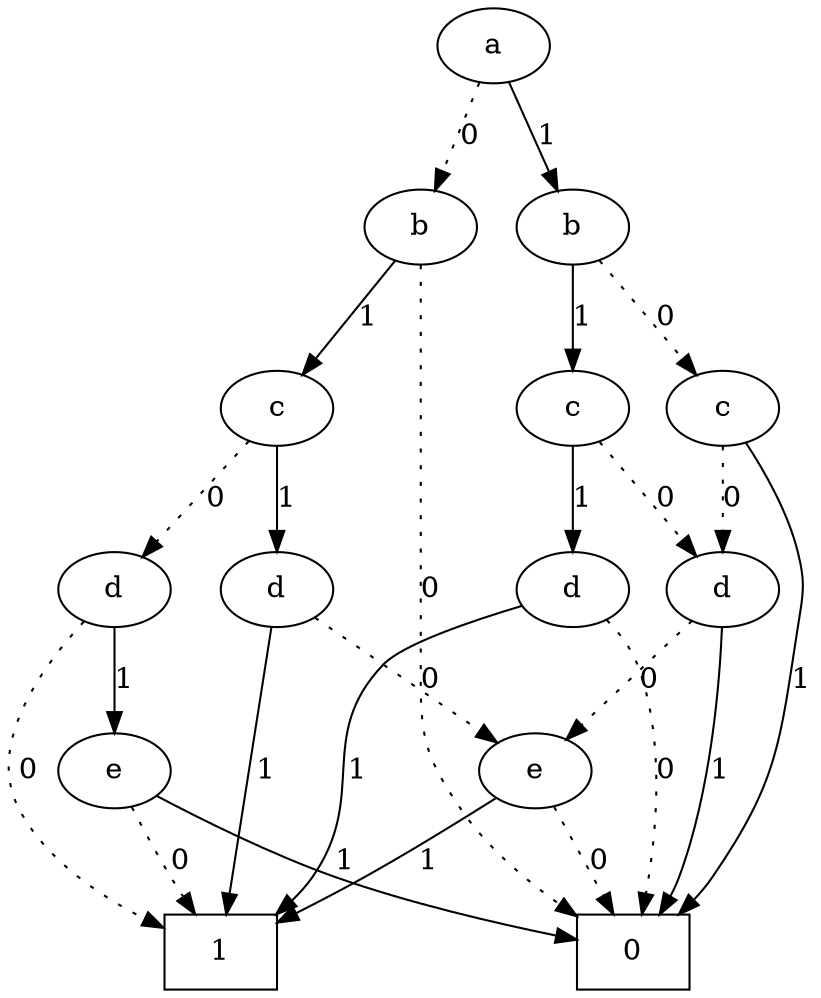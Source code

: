 digraph ROBDD {
  {rank=same 1}
  {rank=same 2 3}
  {rank=same 4 5 6}
  {rank=same 8 9 12 13}
  {rank=same 19 26}

  0 [label="0", shape=box];
  1 [label="a"]
  2 [label="b"]
  3 [label="b"]
  4 [label="c"]
  5 [label="c"]
  6 [label="c"]
  8 [label="d"]
  9 [label="d"]
  12 [label="d"]
  13 [label="d"]
  19 [label="e"]
  26 [label="e"]
  32 [label="1", shape=box];

  1 -> 3 [label="0", style=dotted]
  1 -> 2 [label="1", style=solid]
  2 -> 5 [label="0", style=dotted]
  2 -> 4 [label="1", style=solid]
  3 -> 0 [label="0", style=dotted]
  3 -> 6 [label="1", style=solid]
  4 -> 9 [label="0", style=dotted]
  4 -> 8 [label="1", style=solid]
  5 -> 9 [label="0", style=dotted]
  5 -> 0 [label="1", style=solid]
  6 -> 13 [label="0", style=dotted]
  6 -> 12 [label="1", style=solid]
  8 -> 0 [label="0", style=dotted]
  8 -> 32 [label="1", style=solid]
  9 -> 19 [label="0", style=dotted]
  9 -> 0 [label="1", style=solid]
  12 -> 19 [label="0", style=dotted]
  12 -> 32 [label="1", style=solid]
  13 -> 32 [label="0", style=dotted]
  13 -> 26 [label="1", style=solid]
  19 -> 0 [label="0", style=dotted]
  19 -> 32 [label="1", style=solid]
  26 -> 32 [label="0", style=dotted]
  26 -> 0 [label="1", style=solid]
}
